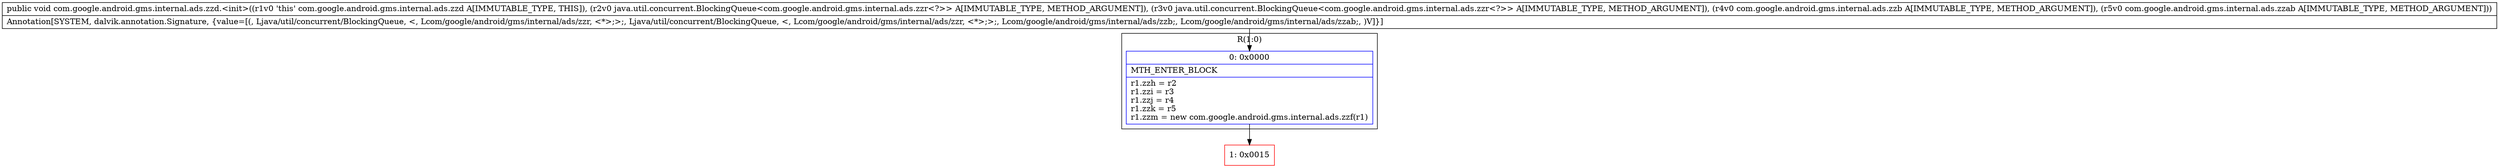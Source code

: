 digraph "CFG forcom.google.android.gms.internal.ads.zzd.\<init\>(Ljava\/util\/concurrent\/BlockingQueue;Ljava\/util\/concurrent\/BlockingQueue;Lcom\/google\/android\/gms\/internal\/ads\/zzb;Lcom\/google\/android\/gms\/internal\/ads\/zzab;)V" {
subgraph cluster_Region_468673597 {
label = "R(1:0)";
node [shape=record,color=blue];
Node_0 [shape=record,label="{0\:\ 0x0000|MTH_ENTER_BLOCK\l|r1.zzh = r2\lr1.zzi = r3\lr1.zzj = r4\lr1.zzk = r5\lr1.zzm = new com.google.android.gms.internal.ads.zzf(r1)\l}"];
}
Node_1 [shape=record,color=red,label="{1\:\ 0x0015}"];
MethodNode[shape=record,label="{public void com.google.android.gms.internal.ads.zzd.\<init\>((r1v0 'this' com.google.android.gms.internal.ads.zzd A[IMMUTABLE_TYPE, THIS]), (r2v0 java.util.concurrent.BlockingQueue\<com.google.android.gms.internal.ads.zzr\<?\>\> A[IMMUTABLE_TYPE, METHOD_ARGUMENT]), (r3v0 java.util.concurrent.BlockingQueue\<com.google.android.gms.internal.ads.zzr\<?\>\> A[IMMUTABLE_TYPE, METHOD_ARGUMENT]), (r4v0 com.google.android.gms.internal.ads.zzb A[IMMUTABLE_TYPE, METHOD_ARGUMENT]), (r5v0 com.google.android.gms.internal.ads.zzab A[IMMUTABLE_TYPE, METHOD_ARGUMENT]))  | Annotation[SYSTEM, dalvik.annotation.Signature, \{value=[(, Ljava\/util\/concurrent\/BlockingQueue, \<, Lcom\/google\/android\/gms\/internal\/ads\/zzr, \<*\>;\>;, Ljava\/util\/concurrent\/BlockingQueue, \<, Lcom\/google\/android\/gms\/internal\/ads\/zzr, \<*\>;\>;, Lcom\/google\/android\/gms\/internal\/ads\/zzb;, Lcom\/google\/android\/gms\/internal\/ads\/zzab;, )V]\}]\l}"];
MethodNode -> Node_0;
Node_0 -> Node_1;
}

